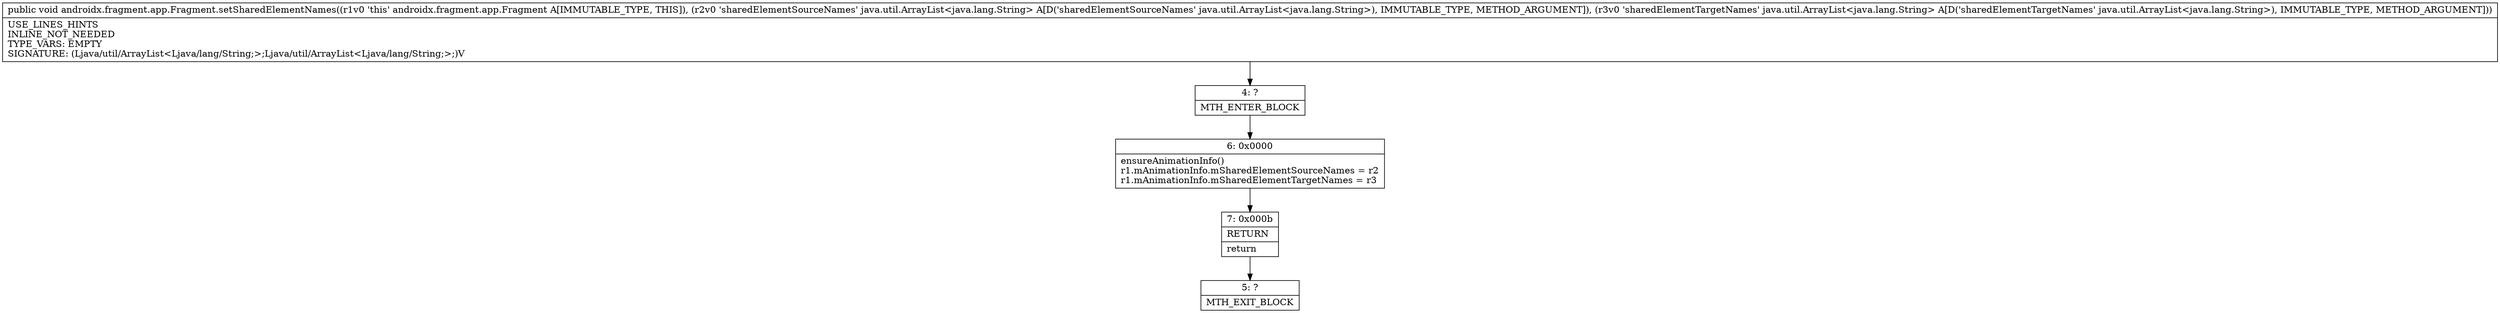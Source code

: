 digraph "CFG forandroidx.fragment.app.Fragment.setSharedElementNames(Ljava\/util\/ArrayList;Ljava\/util\/ArrayList;)V" {
Node_4 [shape=record,label="{4\:\ ?|MTH_ENTER_BLOCK\l}"];
Node_6 [shape=record,label="{6\:\ 0x0000|ensureAnimationInfo()\lr1.mAnimationInfo.mSharedElementSourceNames = r2\lr1.mAnimationInfo.mSharedElementTargetNames = r3\l}"];
Node_7 [shape=record,label="{7\:\ 0x000b|RETURN\l|return\l}"];
Node_5 [shape=record,label="{5\:\ ?|MTH_EXIT_BLOCK\l}"];
MethodNode[shape=record,label="{public void androidx.fragment.app.Fragment.setSharedElementNames((r1v0 'this' androidx.fragment.app.Fragment A[IMMUTABLE_TYPE, THIS]), (r2v0 'sharedElementSourceNames' java.util.ArrayList\<java.lang.String\> A[D('sharedElementSourceNames' java.util.ArrayList\<java.lang.String\>), IMMUTABLE_TYPE, METHOD_ARGUMENT]), (r3v0 'sharedElementTargetNames' java.util.ArrayList\<java.lang.String\> A[D('sharedElementTargetNames' java.util.ArrayList\<java.lang.String\>), IMMUTABLE_TYPE, METHOD_ARGUMENT]))  | USE_LINES_HINTS\lINLINE_NOT_NEEDED\lTYPE_VARS: EMPTY\lSIGNATURE: (Ljava\/util\/ArrayList\<Ljava\/lang\/String;\>;Ljava\/util\/ArrayList\<Ljava\/lang\/String;\>;)V\l}"];
MethodNode -> Node_4;Node_4 -> Node_6;
Node_6 -> Node_7;
Node_7 -> Node_5;
}

